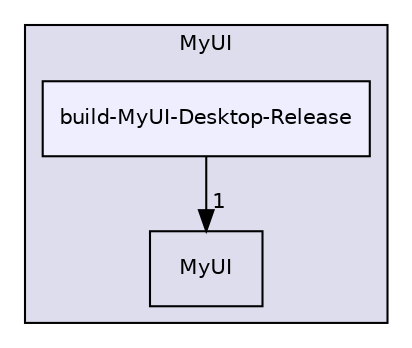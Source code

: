 digraph "MyUI/build-MyUI-Desktop-Release" {
  compound=true
  node [ fontsize="10", fontname="Helvetica"];
  edge [ labelfontsize="10", labelfontname="Helvetica"];
  subgraph clusterdir_296a5cc4c3a5e145d06c1950583779a9 {
    graph [ bgcolor="#ddddee", pencolor="black", label="MyUI" fontname="Helvetica", fontsize="10", URL="dir_296a5cc4c3a5e145d06c1950583779a9.html"]
  dir_358baa82a86466679cfb4f71ef7fea15 [shape=box label="MyUI" URL="dir_358baa82a86466679cfb4f71ef7fea15.html"];
  dir_dfd1e023747eaef93879aebb35045b96 [shape=box, label="build-MyUI-Desktop-Release", style="filled", fillcolor="#eeeeff", pencolor="black", URL="dir_dfd1e023747eaef93879aebb35045b96.html"];
  }
  dir_dfd1e023747eaef93879aebb35045b96->dir_358baa82a86466679cfb4f71ef7fea15 [headlabel="1", labeldistance=1.5 headhref="dir_000002_000003.html"];
}
